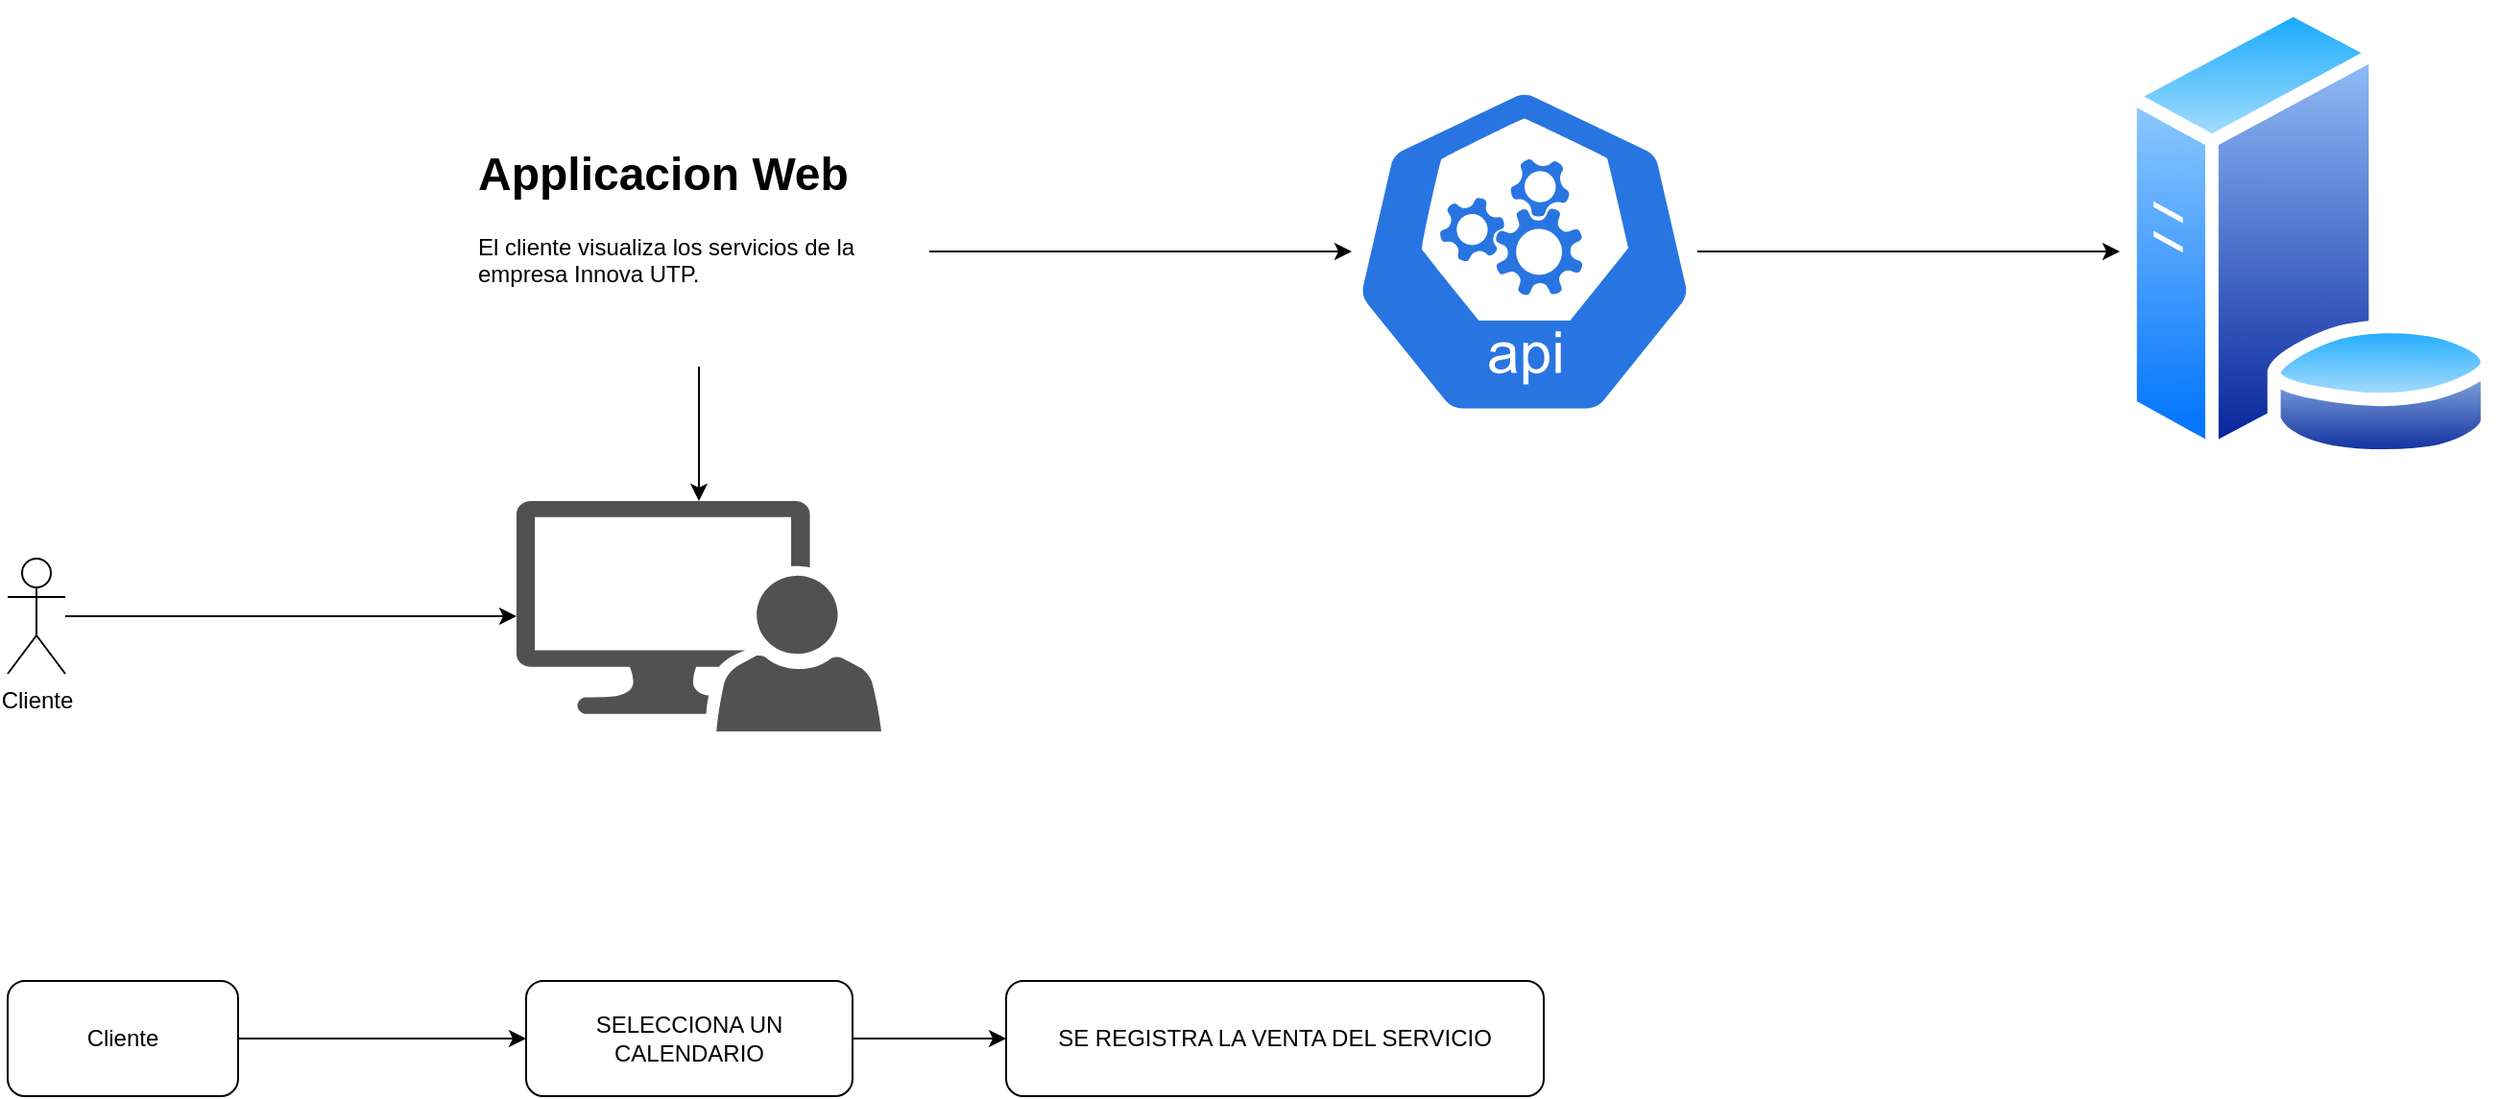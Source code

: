 <mxfile version="16.5.1" type="device" pages="4"><diagram id="tAfgZl1VTTd2NNUqA6IS" name="Cliente"><mxGraphModel dx="1342" dy="865" grid="1" gridSize="10" guides="1" tooltips="1" connect="1" arrows="1" fold="1" page="1" pageScale="1" pageWidth="3300" pageHeight="4681" math="0" shadow="0"><root><mxCell id="0"/><mxCell id="1" parent="0"/><mxCell id="5uofmpoyeAaoNWpjqVLA-3" style="edgeStyle=orthogonalEdgeStyle;rounded=0;orthogonalLoop=1;jettySize=auto;html=1;" parent="1" source="5uofmpoyeAaoNWpjqVLA-1" target="5uofmpoyeAaoNWpjqVLA-2" edge="1"><mxGeometry relative="1" as="geometry"/></mxCell><mxCell id="5uofmpoyeAaoNWpjqVLA-1" value="Cliente" style="shape=umlActor;verticalLabelPosition=bottom;verticalAlign=top;html=1;outlineConnect=0;" parent="1" vertex="1"><mxGeometry x="80" y="300" width="30" height="60" as="geometry"/></mxCell><mxCell id="5uofmpoyeAaoNWpjqVLA-2" value="" style="sketch=0;pointerEvents=1;shadow=0;dashed=0;html=1;strokeColor=none;labelPosition=center;verticalLabelPosition=bottom;verticalAlign=top;align=center;fillColor=#515151;shape=mxgraph.mscae.system_center.admin_console" parent="1" vertex="1"><mxGeometry x="345" y="270" width="190" height="120" as="geometry"/></mxCell><mxCell id="5uofmpoyeAaoNWpjqVLA-12" style="edgeStyle=orthogonalEdgeStyle;rounded=0;orthogonalLoop=1;jettySize=auto;html=1;" parent="1" source="5uofmpoyeAaoNWpjqVLA-6" edge="1"><mxGeometry relative="1" as="geometry"><mxPoint x="1180" y="140" as="targetPoint"/></mxGeometry></mxCell><mxCell id="5uofmpoyeAaoNWpjqVLA-6" value="" style="sketch=0;html=1;dashed=0;whitespace=wrap;fillColor=#2875E2;strokeColor=#ffffff;points=[[0.005,0.63,0],[0.1,0.2,0],[0.9,0.2,0],[0.5,0,0],[0.995,0.63,0],[0.72,0.99,0],[0.5,1,0],[0.28,0.99,0]];shape=mxgraph.kubernetes.icon;prIcon=api" parent="1" vertex="1"><mxGeometry x="780" y="10" width="180" height="260" as="geometry"/></mxCell><mxCell id="5uofmpoyeAaoNWpjqVLA-7" value="" style="aspect=fixed;perimeter=ellipsePerimeter;html=1;align=center;shadow=0;dashed=0;spacingTop=3;image;image=img/lib/active_directory/database_server.svg;" parent="1" vertex="1"><mxGeometry x="1180" y="10" width="196.8" height="240" as="geometry"/></mxCell><mxCell id="5uofmpoyeAaoNWpjqVLA-11" style="edgeStyle=orthogonalEdgeStyle;rounded=0;orthogonalLoop=1;jettySize=auto;html=1;" parent="1" source="5uofmpoyeAaoNWpjqVLA-9" target="5uofmpoyeAaoNWpjqVLA-6" edge="1"><mxGeometry relative="1" as="geometry"/></mxCell><mxCell id="5uofmpoyeAaoNWpjqVLA-13" style="edgeStyle=orthogonalEdgeStyle;rounded=0;orthogonalLoop=1;jettySize=auto;html=1;" parent="1" source="5uofmpoyeAaoNWpjqVLA-9" target="5uofmpoyeAaoNWpjqVLA-2" edge="1"><mxGeometry relative="1" as="geometry"/></mxCell><mxCell id="5uofmpoyeAaoNWpjqVLA-9" value="&lt;h1&gt;Applicacion Web&lt;/h1&gt;&lt;p&gt;El cliente visualiza los servicios de la empresa Innova UTP.&lt;/p&gt;" style="text;html=1;strokeColor=none;fillColor=none;spacing=5;spacingTop=-20;whiteSpace=wrap;overflow=hidden;rounded=0;" parent="1" vertex="1"><mxGeometry x="320" y="80" width="240" height="120" as="geometry"/></mxCell><mxCell id="5uofmpoyeAaoNWpjqVLA-16" style="edgeStyle=orthogonalEdgeStyle;rounded=0;orthogonalLoop=1;jettySize=auto;html=1;" parent="1" source="5uofmpoyeAaoNWpjqVLA-15" target="5uofmpoyeAaoNWpjqVLA-17" edge="1"><mxGeometry relative="1" as="geometry"><mxPoint x="350" y="550.0" as="targetPoint"/></mxGeometry></mxCell><mxCell id="5uofmpoyeAaoNWpjqVLA-15" value="Cliente" style="rounded=1;whiteSpace=wrap;html=1;" parent="1" vertex="1"><mxGeometry x="80" y="520" width="120" height="60" as="geometry"/></mxCell><mxCell id="5uofmpoyeAaoNWpjqVLA-19" style="edgeStyle=orthogonalEdgeStyle;rounded=0;orthogonalLoop=1;jettySize=auto;html=1;" parent="1" source="5uofmpoyeAaoNWpjqVLA-17" target="5uofmpoyeAaoNWpjqVLA-18" edge="1"><mxGeometry relative="1" as="geometry"/></mxCell><mxCell id="5uofmpoyeAaoNWpjqVLA-17" value="SELECCIONA UN CALENDARIO" style="rounded=1;whiteSpace=wrap;html=1;" parent="1" vertex="1"><mxGeometry x="350" y="520" width="170" height="60" as="geometry"/></mxCell><mxCell id="5uofmpoyeAaoNWpjqVLA-18" value="SE REGISTRA LA VENTA DEL SERVICIO" style="rounded=1;whiteSpace=wrap;html=1;" parent="1" vertex="1"><mxGeometry x="600" y="520" width="280" height="60" as="geometry"/></mxCell></root></mxGraphModel></diagram><diagram id="5GPgOpOdol9H8hWAtkHb" name="Vendedor"><mxGraphModel dx="1342" dy="685" grid="1" gridSize="10" guides="1" tooltips="1" connect="1" arrows="1" fold="1" page="1" pageScale="1" pageWidth="827" pageHeight="1169" math="0" shadow="0"><root><mxCell id="6kdGhT7cOJfrVJyoDEYK-0"/><mxCell id="6kdGhT7cOJfrVJyoDEYK-1" parent="6kdGhT7cOJfrVJyoDEYK-0"/><mxCell id="-9vIjcqu2ofZCeU7M8b_-0" style="edgeStyle=orthogonalEdgeStyle;rounded=0;orthogonalLoop=1;jettySize=auto;html=1;" parent="6kdGhT7cOJfrVJyoDEYK-1" source="-9vIjcqu2ofZCeU7M8b_-1" target="-9vIjcqu2ofZCeU7M8b_-2" edge="1"><mxGeometry relative="1" as="geometry"/></mxCell><mxCell id="-9vIjcqu2ofZCeU7M8b_-1" value="Vendedor" style="shape=umlActor;verticalLabelPosition=bottom;verticalAlign=top;html=1;outlineConnect=0;" parent="6kdGhT7cOJfrVJyoDEYK-1" vertex="1"><mxGeometry x="80" y="300" width="30" height="60" as="geometry"/></mxCell><mxCell id="-9vIjcqu2ofZCeU7M8b_-2" value="" style="sketch=0;pointerEvents=1;shadow=0;dashed=0;html=1;strokeColor=none;labelPosition=center;verticalLabelPosition=bottom;verticalAlign=top;align=center;fillColor=#515151;shape=mxgraph.mscae.system_center.admin_console" parent="6kdGhT7cOJfrVJyoDEYK-1" vertex="1"><mxGeometry x="345" y="270" width="190" height="120" as="geometry"/></mxCell><mxCell id="-9vIjcqu2ofZCeU7M8b_-3" style="edgeStyle=orthogonalEdgeStyle;rounded=0;orthogonalLoop=1;jettySize=auto;html=1;" parent="6kdGhT7cOJfrVJyoDEYK-1" source="-9vIjcqu2ofZCeU7M8b_-4" edge="1"><mxGeometry relative="1" as="geometry"><mxPoint x="1180" y="140" as="targetPoint"/></mxGeometry></mxCell><mxCell id="-9vIjcqu2ofZCeU7M8b_-4" value="" style="sketch=0;html=1;dashed=0;whitespace=wrap;fillColor=#2875E2;strokeColor=#ffffff;points=[[0.005,0.63,0],[0.1,0.2,0],[0.9,0.2,0],[0.5,0,0],[0.995,0.63,0],[0.72,0.99,0],[0.5,1,0],[0.28,0.99,0]];shape=mxgraph.kubernetes.icon;prIcon=api" parent="6kdGhT7cOJfrVJyoDEYK-1" vertex="1"><mxGeometry x="780" y="10" width="180" height="260" as="geometry"/></mxCell><mxCell id="-9vIjcqu2ofZCeU7M8b_-5" value="" style="aspect=fixed;perimeter=ellipsePerimeter;html=1;align=center;shadow=0;dashed=0;spacingTop=3;image;image=img/lib/active_directory/database_server.svg;" parent="6kdGhT7cOJfrVJyoDEYK-1" vertex="1"><mxGeometry x="1180" y="10" width="196.8" height="240" as="geometry"/></mxCell><mxCell id="-9vIjcqu2ofZCeU7M8b_-6" style="edgeStyle=orthogonalEdgeStyle;rounded=0;orthogonalLoop=1;jettySize=auto;html=1;" parent="6kdGhT7cOJfrVJyoDEYK-1" source="-9vIjcqu2ofZCeU7M8b_-8" target="-9vIjcqu2ofZCeU7M8b_-4" edge="1"><mxGeometry relative="1" as="geometry"/></mxCell><mxCell id="-9vIjcqu2ofZCeU7M8b_-7" style="edgeStyle=orthogonalEdgeStyle;rounded=0;orthogonalLoop=1;jettySize=auto;html=1;" parent="6kdGhT7cOJfrVJyoDEYK-1" source="-9vIjcqu2ofZCeU7M8b_-8" target="-9vIjcqu2ofZCeU7M8b_-2" edge="1"><mxGeometry relative="1" as="geometry"/></mxCell><mxCell id="-9vIjcqu2ofZCeU7M8b_-8" value="&lt;h1&gt;Applicacion Web&lt;/h1&gt;&lt;p&gt;El vendedor visualiza el catalogo de productos de la empresa Innova UTP.&lt;/p&gt;" style="text;html=1;strokeColor=none;fillColor=none;spacing=5;spacingTop=-20;whiteSpace=wrap;overflow=hidden;rounded=0;" parent="6kdGhT7cOJfrVJyoDEYK-1" vertex="1"><mxGeometry x="320" y="80" width="240" height="120" as="geometry"/></mxCell><mxCell id="EGdLdblluZfu780vA109-2" style="edgeStyle=orthogonalEdgeStyle;rounded=0;orthogonalLoop=1;jettySize=auto;html=1;" parent="6kdGhT7cOJfrVJyoDEYK-1" source="EGdLdblluZfu780vA109-0" target="EGdLdblluZfu780vA109-1" edge="1"><mxGeometry relative="1" as="geometry"/></mxCell><mxCell id="EGdLdblluZfu780vA109-0" value="Vendedor" style="rounded=1;whiteSpace=wrap;html=1;" parent="6kdGhT7cOJfrVJyoDEYK-1" vertex="1"><mxGeometry x="80" y="480" width="120" height="60" as="geometry"/></mxCell><mxCell id="EGdLdblluZfu780vA109-4" style="edgeStyle=orthogonalEdgeStyle;rounded=0;orthogonalLoop=1;jettySize=auto;html=1;" parent="6kdGhT7cOJfrVJyoDEYK-1" source="EGdLdblluZfu780vA109-1" target="EGdLdblluZfu780vA109-3" edge="1"><mxGeometry relative="1" as="geometry"/></mxCell><mxCell id="EGdLdblluZfu780vA109-1" value="catalogo de productos" style="rounded=1;whiteSpace=wrap;html=1;" parent="6kdGhT7cOJfrVJyoDEYK-1" vertex="1"><mxGeometry x="310" y="480" width="170" height="60" as="geometry"/></mxCell><mxCell id="EGdLdblluZfu780vA109-3" value="realizar venta" style="rounded=1;whiteSpace=wrap;html=1;" parent="6kdGhT7cOJfrVJyoDEYK-1" vertex="1"><mxGeometry x="600" y="480" width="170" height="60" as="geometry"/></mxCell><mxCell id="ULXpK1iCDYIMELhRWgrj-0" style="edgeStyle=orthogonalEdgeStyle;rounded=0;orthogonalLoop=1;jettySize=auto;html=1;" parent="6kdGhT7cOJfrVJyoDEYK-1" source="ULXpK1iCDYIMELhRWgrj-1" target="ULXpK1iCDYIMELhRWgrj-3" edge="1"><mxGeometry relative="1" as="geometry"/></mxCell><mxCell id="ULXpK1iCDYIMELhRWgrj-1" value="Vendedor" style="rounded=1;whiteSpace=wrap;html=1;" parent="6kdGhT7cOJfrVJyoDEYK-1" vertex="1"><mxGeometry x="80" y="570" width="120" height="60" as="geometry"/></mxCell><mxCell id="ULXpK1iCDYIMELhRWgrj-2" style="edgeStyle=orthogonalEdgeStyle;rounded=0;orthogonalLoop=1;jettySize=auto;html=1;" parent="6kdGhT7cOJfrVJyoDEYK-1" source="ULXpK1iCDYIMELhRWgrj-3" target="ULXpK1iCDYIMELhRWgrj-4" edge="1"><mxGeometry relative="1" as="geometry"/></mxCell><mxCell id="ULXpK1iCDYIMELhRWgrj-3" value="visualiza cotizaciones aprobadas" style="rounded=1;whiteSpace=wrap;html=1;" parent="6kdGhT7cOJfrVJyoDEYK-1" vertex="1"><mxGeometry x="310" y="570" width="170" height="60" as="geometry"/></mxCell><mxCell id="ULXpK1iCDYIMELhRWgrj-4" value="genera venta" style="rounded=1;whiteSpace=wrap;html=1;" parent="6kdGhT7cOJfrVJyoDEYK-1" vertex="1"><mxGeometry x="600" y="570" width="170" height="60" as="geometry"/></mxCell><mxCell id="woPwydqRDSXkTQNfh73P-2" style="edgeStyle=orthogonalEdgeStyle;rounded=0;orthogonalLoop=1;jettySize=auto;html=1;" edge="1" parent="6kdGhT7cOJfrVJyoDEYK-1" source="woPwydqRDSXkTQNfh73P-3" target="woPwydqRDSXkTQNfh73P-5"><mxGeometry relative="1" as="geometry"/></mxCell><mxCell id="woPwydqRDSXkTQNfh73P-3" value="Vendedor" style="rounded=1;whiteSpace=wrap;html=1;" vertex="1" parent="6kdGhT7cOJfrVJyoDEYK-1"><mxGeometry x="80" y="660" width="120" height="60" as="geometry"/></mxCell><mxCell id="woPwydqRDSXkTQNfh73P-4" style="edgeStyle=orthogonalEdgeStyle;rounded=0;orthogonalLoop=1;jettySize=auto;html=1;" edge="1" parent="6kdGhT7cOJfrVJyoDEYK-1" source="woPwydqRDSXkTQNfh73P-5" target="woPwydqRDSXkTQNfh73P-6"><mxGeometry relative="1" as="geometry"/></mxCell><mxCell id="woPwydqRDSXkTQNfh73P-5" value="Ventas y servicios" style="rounded=1;whiteSpace=wrap;html=1;" vertex="1" parent="6kdGhT7cOJfrVJyoDEYK-1"><mxGeometry x="310" y="660" width="170" height="60" as="geometry"/></mxCell><mxCell id="woPwydqRDSXkTQNfh73P-8" style="edgeStyle=orthogonalEdgeStyle;rounded=0;orthogonalLoop=1;jettySize=auto;html=1;" edge="1" parent="6kdGhT7cOJfrVJyoDEYK-1" source="woPwydqRDSXkTQNfh73P-6" target="woPwydqRDSXkTQNfh73P-7"><mxGeometry relative="1" as="geometry"/></mxCell><mxCell id="woPwydqRDSXkTQNfh73P-6" value="Visualiza ventas y servicios finaliazados" style="rounded=1;whiteSpace=wrap;html=1;" vertex="1" parent="6kdGhT7cOJfrVJyoDEYK-1"><mxGeometry x="600" y="660" width="170" height="60" as="geometry"/></mxCell><mxCell id="woPwydqRDSXkTQNfh73P-7" value="Hoja de servicios de servicios finalizados" style="rounded=1;whiteSpace=wrap;html=1;" vertex="1" parent="6kdGhT7cOJfrVJyoDEYK-1"><mxGeometry x="870" y="660" width="170" height="60" as="geometry"/></mxCell></root></mxGraphModel></diagram><diagram id="d8GTgitkdvkGxRlXKo_I" name="Tecnico"><mxGraphModel dx="1342" dy="865" grid="1" gridSize="10" guides="1" tooltips="1" connect="1" arrows="1" fold="1" page="1" pageScale="1" pageWidth="827" pageHeight="1169" math="0" shadow="0"><root><mxCell id="n4eTHkKzSSw1dA5mR3np-0"/><mxCell id="n4eTHkKzSSw1dA5mR3np-1" parent="n4eTHkKzSSw1dA5mR3np-0"/><mxCell id="OvpXluH0-NSjkoiAiaTU-0" style="edgeStyle=orthogonalEdgeStyle;rounded=0;orthogonalLoop=1;jettySize=auto;html=1;" edge="1" parent="n4eTHkKzSSw1dA5mR3np-1" source="OvpXluH0-NSjkoiAiaTU-1" target="OvpXluH0-NSjkoiAiaTU-2"><mxGeometry relative="1" as="geometry"/></mxCell><mxCell id="OvpXluH0-NSjkoiAiaTU-1" value="Tecnico" style="shape=umlActor;verticalLabelPosition=bottom;verticalAlign=top;html=1;outlineConnect=0;" vertex="1" parent="n4eTHkKzSSw1dA5mR3np-1"><mxGeometry x="80" y="300" width="30" height="60" as="geometry"/></mxCell><mxCell id="OvpXluH0-NSjkoiAiaTU-2" value="" style="sketch=0;pointerEvents=1;shadow=0;dashed=0;html=1;strokeColor=none;labelPosition=center;verticalLabelPosition=bottom;verticalAlign=top;align=center;fillColor=#515151;shape=mxgraph.mscae.system_center.admin_console" vertex="1" parent="n4eTHkKzSSw1dA5mR3np-1"><mxGeometry x="345" y="270" width="190" height="120" as="geometry"/></mxCell><mxCell id="OvpXluH0-NSjkoiAiaTU-3" style="edgeStyle=orthogonalEdgeStyle;rounded=0;orthogonalLoop=1;jettySize=auto;html=1;" edge="1" parent="n4eTHkKzSSw1dA5mR3np-1"><mxGeometry relative="1" as="geometry"><mxPoint x="1180" y="140.0" as="targetPoint"/><mxPoint x="960" y="140.0" as="sourcePoint"/></mxGeometry></mxCell><mxCell id="OvpXluH0-NSjkoiAiaTU-4" style="edgeStyle=orthogonalEdgeStyle;rounded=0;orthogonalLoop=1;jettySize=auto;html=1;" edge="1" parent="n4eTHkKzSSw1dA5mR3np-1" source="OvpXluH0-NSjkoiAiaTU-6"><mxGeometry relative="1" as="geometry"><mxPoint x="780" y="140.0" as="targetPoint"/></mxGeometry></mxCell><mxCell id="OvpXluH0-NSjkoiAiaTU-5" style="edgeStyle=orthogonalEdgeStyle;rounded=0;orthogonalLoop=1;jettySize=auto;html=1;" edge="1" parent="n4eTHkKzSSw1dA5mR3np-1" source="OvpXluH0-NSjkoiAiaTU-6" target="OvpXluH0-NSjkoiAiaTU-2"><mxGeometry relative="1" as="geometry"/></mxCell><mxCell id="OvpXluH0-NSjkoiAiaTU-6" value="&lt;h1&gt;Aplicacion Web&lt;/h1&gt;&lt;p&gt;El Tecnico visualiza las atenciones pendientes solcitados por los clientes desde la aplicacion web Innova UTP.&lt;/p&gt;" style="text;html=1;strokeColor=none;fillColor=none;spacing=5;spacingTop=-20;whiteSpace=wrap;overflow=hidden;rounded=0;" vertex="1" parent="n4eTHkKzSSw1dA5mR3np-1"><mxGeometry x="320" y="80" width="240" height="120" as="geometry"/></mxCell><mxCell id="B9tricfT-gs_sI-M6-pN-0" value="" style="sketch=0;html=1;dashed=0;whitespace=wrap;fillColor=#2875E2;strokeColor=#ffffff;points=[[0.005,0.63,0],[0.1,0.2,0],[0.9,0.2,0],[0.5,0,0],[0.995,0.63,0],[0.72,0.99,0],[0.5,1,0],[0.28,0.99,0]];shape=mxgraph.kubernetes.icon;prIcon=api" vertex="1" parent="n4eTHkKzSSw1dA5mR3np-1"><mxGeometry x="780" y="10" width="180" height="260" as="geometry"/></mxCell><mxCell id="yPSWf8S9j4nq8Teo_H2D-0" value="" style="aspect=fixed;perimeter=ellipsePerimeter;html=1;align=center;shadow=0;dashed=0;spacingTop=3;image;image=img/lib/active_directory/database_server.svg;" vertex="1" parent="n4eTHkKzSSw1dA5mR3np-1"><mxGeometry x="1180" y="10" width="196.8" height="240" as="geometry"/></mxCell><mxCell id="fO07h1GvWNjXaia6xng7-0" style="edgeStyle=orthogonalEdgeStyle;rounded=0;orthogonalLoop=1;jettySize=auto;html=1;" edge="1" parent="n4eTHkKzSSw1dA5mR3np-1" source="fO07h1GvWNjXaia6xng7-1" target="fO07h1GvWNjXaia6xng7-3"><mxGeometry relative="1" as="geometry"/></mxCell><mxCell id="fO07h1GvWNjXaia6xng7-1" value="Tecnico" style="rounded=1;whiteSpace=wrap;html=1;" vertex="1" parent="n4eTHkKzSSw1dA5mR3np-1"><mxGeometry x="80" y="480" width="120" height="60" as="geometry"/></mxCell><mxCell id="fO07h1GvWNjXaia6xng7-2" style="edgeStyle=orthogonalEdgeStyle;rounded=0;orthogonalLoop=1;jettySize=auto;html=1;" edge="1" parent="n4eTHkKzSSw1dA5mR3np-1" source="fO07h1GvWNjXaia6xng7-3" target="fO07h1GvWNjXaia6xng7-4"><mxGeometry relative="1" as="geometry"/></mxCell><mxCell id="fO07h1GvWNjXaia6xng7-3" value="Atenciones Pendientes" style="rounded=1;whiteSpace=wrap;html=1;" vertex="1" parent="n4eTHkKzSSw1dA5mR3np-1"><mxGeometry x="310" y="480" width="170" height="60" as="geometry"/></mxCell><mxCell id="fO07h1GvWNjXaia6xng7-8" style="edgeStyle=orthogonalEdgeStyle;rounded=0;orthogonalLoop=1;jettySize=auto;html=1;" edge="1" parent="n4eTHkKzSSw1dA5mR3np-1" source="fO07h1GvWNjXaia6xng7-4" target="fO07h1GvWNjXaia6xng7-7"><mxGeometry relative="1" as="geometry"/></mxCell><mxCell id="fO07h1GvWNjXaia6xng7-4" value="Atiende al cliente" style="rounded=1;whiteSpace=wrap;html=1;" vertex="1" parent="n4eTHkKzSSw1dA5mR3np-1"><mxGeometry x="600" y="480" width="170" height="60" as="geometry"/></mxCell><mxCell id="fO07h1GvWNjXaia6xng7-7" value="Finaliza la atencion" style="rounded=1;whiteSpace=wrap;html=1;" vertex="1" parent="n4eTHkKzSSw1dA5mR3np-1"><mxGeometry x="840" y="480" width="170" height="60" as="geometry"/></mxCell><mxCell id="fO07h1GvWNjXaia6xng7-12" style="edgeStyle=orthogonalEdgeStyle;rounded=0;orthogonalLoop=1;jettySize=auto;html=1;" edge="1" parent="n4eTHkKzSSw1dA5mR3np-1" source="fO07h1GvWNjXaia6xng7-13" target="fO07h1GvWNjXaia6xng7-15"><mxGeometry relative="1" as="geometry"/></mxCell><mxCell id="fO07h1GvWNjXaia6xng7-13" value="Tecnico" style="rounded=1;whiteSpace=wrap;html=1;" vertex="1" parent="n4eTHkKzSSw1dA5mR3np-1"><mxGeometry x="80" y="570" width="120" height="60" as="geometry"/></mxCell><mxCell id="fO07h1GvWNjXaia6xng7-15" value="mantenimiento a repuestos" style="rounded=1;whiteSpace=wrap;html=1;" vertex="1" parent="n4eTHkKzSSw1dA5mR3np-1"><mxGeometry x="310" y="570" width="170" height="60" as="geometry"/></mxCell><mxCell id="fO07h1GvWNjXaia6xng7-19" style="edgeStyle=orthogonalEdgeStyle;rounded=0;orthogonalLoop=1;jettySize=auto;html=1;" edge="1" parent="n4eTHkKzSSw1dA5mR3np-1" source="fO07h1GvWNjXaia6xng7-20" target="fO07h1GvWNjXaia6xng7-21"><mxGeometry relative="1" as="geometry"/></mxCell><mxCell id="fO07h1GvWNjXaia6xng7-20" value="Tecnico" style="rounded=1;whiteSpace=wrap;html=1;" vertex="1" parent="n4eTHkKzSSw1dA5mR3np-1"><mxGeometry x="80" y="660" width="120" height="60" as="geometry"/></mxCell><mxCell id="fO07h1GvWNjXaia6xng7-23" style="edgeStyle=orthogonalEdgeStyle;rounded=0;orthogonalLoop=1;jettySize=auto;html=1;" edge="1" parent="n4eTHkKzSSw1dA5mR3np-1" source="fO07h1GvWNjXaia6xng7-21" target="fO07h1GvWNjXaia6xng7-22"><mxGeometry relative="1" as="geometry"/></mxCell><mxCell id="fO07h1GvWNjXaia6xng7-21" value="recepciona equipos / genera documento guia de recepcion" style="rounded=1;whiteSpace=wrap;html=1;" vertex="1" parent="n4eTHkKzSSw1dA5mR3np-1"><mxGeometry x="310" y="660" width="170" height="60" as="geometry"/></mxCell><mxCell id="fO07h1GvWNjXaia6xng7-25" style="edgeStyle=orthogonalEdgeStyle;rounded=0;orthogonalLoop=1;jettySize=auto;html=1;" edge="1" parent="n4eTHkKzSSw1dA5mR3np-1" source="fO07h1GvWNjXaia6xng7-22" target="fO07h1GvWNjXaia6xng7-24"><mxGeometry relative="1" as="geometry"/></mxCell><mxCell id="fO07h1GvWNjXaia6xng7-22" value="genera cotizacion" style="rounded=1;whiteSpace=wrap;html=1;" vertex="1" parent="n4eTHkKzSSw1dA5mR3np-1"><mxGeometry x="560" y="660" width="170" height="60" as="geometry"/></mxCell><mxCell id="fO07h1GvWNjXaia6xng7-24" value="finaliza la recepcion" style="rounded=1;whiteSpace=wrap;html=1;" vertex="1" parent="n4eTHkKzSSw1dA5mR3np-1"><mxGeometry x="800" y="660" width="170" height="60" as="geometry"/></mxCell></root></mxGraphModel></diagram><diagram id="eswG1JY0eS6A2Mli88n4" name="Administrador"><mxGraphModel dx="1413" dy="721" grid="1" gridSize="10" guides="1" tooltips="1" connect="1" arrows="1" fold="1" page="1" pageScale="1" pageWidth="827" pageHeight="1169" math="0" shadow="0"><root><mxCell id="sYhflQVClkXFSijW9K_X-0"/><mxCell id="sYhflQVClkXFSijW9K_X-1" parent="sYhflQVClkXFSijW9K_X-0"/><mxCell id="Z1m_8XF6jmGFSooDk8UW-0" style="edgeStyle=orthogonalEdgeStyle;rounded=0;orthogonalLoop=1;jettySize=auto;html=1;" parent="sYhflQVClkXFSijW9K_X-1" source="Z1m_8XF6jmGFSooDk8UW-1" target="Z1m_8XF6jmGFSooDk8UW-3" edge="1"><mxGeometry relative="1" as="geometry"/></mxCell><mxCell id="Z1m_8XF6jmGFSooDk8UW-1" value="Administrador" style="rounded=1;whiteSpace=wrap;html=1;" parent="sYhflQVClkXFSijW9K_X-1" vertex="1"><mxGeometry x="40" y="490" width="120" height="60" as="geometry"/></mxCell><mxCell id="Z1m_8XF6jmGFSooDk8UW-3" value="Mantenimiento tablas" style="rounded=1;whiteSpace=wrap;html=1;" parent="sYhflQVClkXFSijW9K_X-1" vertex="1"><mxGeometry x="280" y="490" width="170" height="60" as="geometry"/></mxCell><mxCell id="Z1m_8XF6jmGFSooDk8UW-8" style="edgeStyle=orthogonalEdgeStyle;rounded=0;orthogonalLoop=1;jettySize=auto;html=1;entryX=0;entryY=0.5;entryDx=0;entryDy=0;" parent="sYhflQVClkXFSijW9K_X-1" source="Z1m_8XF6jmGFSooDk8UW-6" target="Z1m_8XF6jmGFSooDk8UW-7" edge="1"><mxGeometry relative="1" as="geometry"/></mxCell><mxCell id="Z1m_8XF6jmGFSooDk8UW-6" value="Administrador" style="rounded=1;whiteSpace=wrap;html=1;" parent="sYhflQVClkXFSijW9K_X-1" vertex="1"><mxGeometry x="40" y="585" width="120" height="60" as="geometry"/></mxCell><mxCell id="Z1m_8XF6jmGFSooDk8UW-10" style="edgeStyle=orthogonalEdgeStyle;rounded=0;orthogonalLoop=1;jettySize=auto;html=1;" parent="sYhflQVClkXFSijW9K_X-1" source="Z1m_8XF6jmGFSooDk8UW-7" target="Z1m_8XF6jmGFSooDk8UW-9" edge="1"><mxGeometry relative="1" as="geometry"/></mxCell><mxCell id="Z1m_8XF6jmGFSooDk8UW-7" value="visualiza reportes" style="rounded=1;whiteSpace=wrap;html=1;" parent="sYhflQVClkXFSijW9K_X-1" vertex="1"><mxGeometry x="280" y="585" width="170" height="60" as="geometry"/></mxCell><mxCell id="Z1m_8XF6jmGFSooDk8UW-9" value="toma deciciones" style="rounded=1;whiteSpace=wrap;html=1;" parent="sYhflQVClkXFSijW9K_X-1" vertex="1"><mxGeometry x="520" y="585" width="170" height="60" as="geometry"/></mxCell><mxCell id="FzsBFrqdAM7eGNgLUzSN-0" style="edgeStyle=orthogonalEdgeStyle;rounded=0;orthogonalLoop=1;jettySize=auto;html=1;" parent="sYhflQVClkXFSijW9K_X-1" source="FzsBFrqdAM7eGNgLUzSN-1" edge="1"><mxGeometry relative="1" as="geometry"><mxPoint x="345" y="330" as="targetPoint"/></mxGeometry></mxCell><mxCell id="FzsBFrqdAM7eGNgLUzSN-1" value="Administrador" style="shape=umlActor;verticalLabelPosition=bottom;verticalAlign=top;html=1;outlineConnect=0;" parent="sYhflQVClkXFSijW9K_X-1" vertex="1"><mxGeometry x="80" y="300" width="30" height="60" as="geometry"/></mxCell><mxCell id="FzsBFrqdAM7eGNgLUzSN-2" style="edgeStyle=orthogonalEdgeStyle;rounded=0;orthogonalLoop=1;jettySize=auto;html=1;" parent="sYhflQVClkXFSijW9K_X-1" edge="1"><mxGeometry relative="1" as="geometry"><mxPoint x="1180" y="140.0" as="targetPoint"/><mxPoint x="960" y="140.0" as="sourcePoint"/></mxGeometry></mxCell><mxCell id="FzsBFrqdAM7eGNgLUzSN-3" style="edgeStyle=orthogonalEdgeStyle;rounded=0;orthogonalLoop=1;jettySize=auto;html=1;" parent="sYhflQVClkXFSijW9K_X-1" source="FzsBFrqdAM7eGNgLUzSN-5" edge="1"><mxGeometry relative="1" as="geometry"><mxPoint x="780" y="140.0" as="targetPoint"/></mxGeometry></mxCell><mxCell id="FzsBFrqdAM7eGNgLUzSN-4" style="edgeStyle=orthogonalEdgeStyle;rounded=0;orthogonalLoop=1;jettySize=auto;html=1;" parent="sYhflQVClkXFSijW9K_X-1" source="FzsBFrqdAM7eGNgLUzSN-5" edge="1"><mxGeometry relative="1" as="geometry"><mxPoint x="440" y="270" as="targetPoint"/></mxGeometry></mxCell><mxCell id="FzsBFrqdAM7eGNgLUzSN-5" value="&lt;h1&gt;Aplicacion Web&lt;/h1&gt;&lt;p&gt;El Administrador visualiza tablas del sistema para darle mantenimiento, tambien visualiza reportes desde la aplicacion web Innova UTP.&lt;/p&gt;" style="text;html=1;strokeColor=none;fillColor=none;spacing=5;spacingTop=-20;whiteSpace=wrap;overflow=hidden;rounded=0;" parent="sYhflQVClkXFSijW9K_X-1" vertex="1"><mxGeometry x="320" y="80" width="240" height="120" as="geometry"/></mxCell><mxCell id="FzsBFrqdAM7eGNgLUzSN-6" value="" style="sketch=0;html=1;dashed=0;whitespace=wrap;fillColor=#2875E2;strokeColor=#ffffff;points=[[0.005,0.63,0],[0.1,0.2,0],[0.9,0.2,0],[0.5,0,0],[0.995,0.63,0],[0.72,0.99,0],[0.5,1,0],[0.28,0.99,0]];shape=mxgraph.kubernetes.icon;prIcon=api" parent="sYhflQVClkXFSijW9K_X-1" vertex="1"><mxGeometry x="780" y="10" width="180" height="260" as="geometry"/></mxCell><mxCell id="FzsBFrqdAM7eGNgLUzSN-7" value="" style="aspect=fixed;perimeter=ellipsePerimeter;html=1;align=center;shadow=0;dashed=0;spacingTop=3;image;image=img/lib/active_directory/database_server.svg;" parent="sYhflQVClkXFSijW9K_X-1" vertex="1"><mxGeometry x="1180" y="10" width="196.8" height="240" as="geometry"/></mxCell><mxCell id="AeUciXKRVhnOj1imoRcd-0" value="" style="sketch=0;pointerEvents=1;shadow=0;dashed=0;html=1;strokeColor=none;labelPosition=center;verticalLabelPosition=bottom;verticalAlign=top;align=center;fillColor=#515151;shape=mxgraph.mscae.system_center.admin_console" parent="sYhflQVClkXFSijW9K_X-1" vertex="1"><mxGeometry x="345" y="270" width="190" height="120" as="geometry"/></mxCell><mxCell id="ecbq-OnkCqHJ0wnTqlYZ-2" style="edgeStyle=orthogonalEdgeStyle;rounded=0;orthogonalLoop=1;jettySize=auto;html=1;" edge="1" parent="sYhflQVClkXFSijW9K_X-1" source="ecbq-OnkCqHJ0wnTqlYZ-0" target="ecbq-OnkCqHJ0wnTqlYZ-1"><mxGeometry relative="1" as="geometry"/></mxCell><mxCell id="ecbq-OnkCqHJ0wnTqlYZ-0" value="Administrador" style="rounded=1;whiteSpace=wrap;html=1;" vertex="1" parent="sYhflQVClkXFSijW9K_X-1"><mxGeometry x="40" y="690" width="120" height="60" as="geometry"/></mxCell><mxCell id="ecbq-OnkCqHJ0wnTqlYZ-1" value="Crea usuarios del taller" style="rounded=1;whiteSpace=wrap;html=1;" vertex="1" parent="sYhflQVClkXFSijW9K_X-1"><mxGeometry x="280" y="690" width="170" height="60" as="geometry"/></mxCell></root></mxGraphModel></diagram></mxfile>